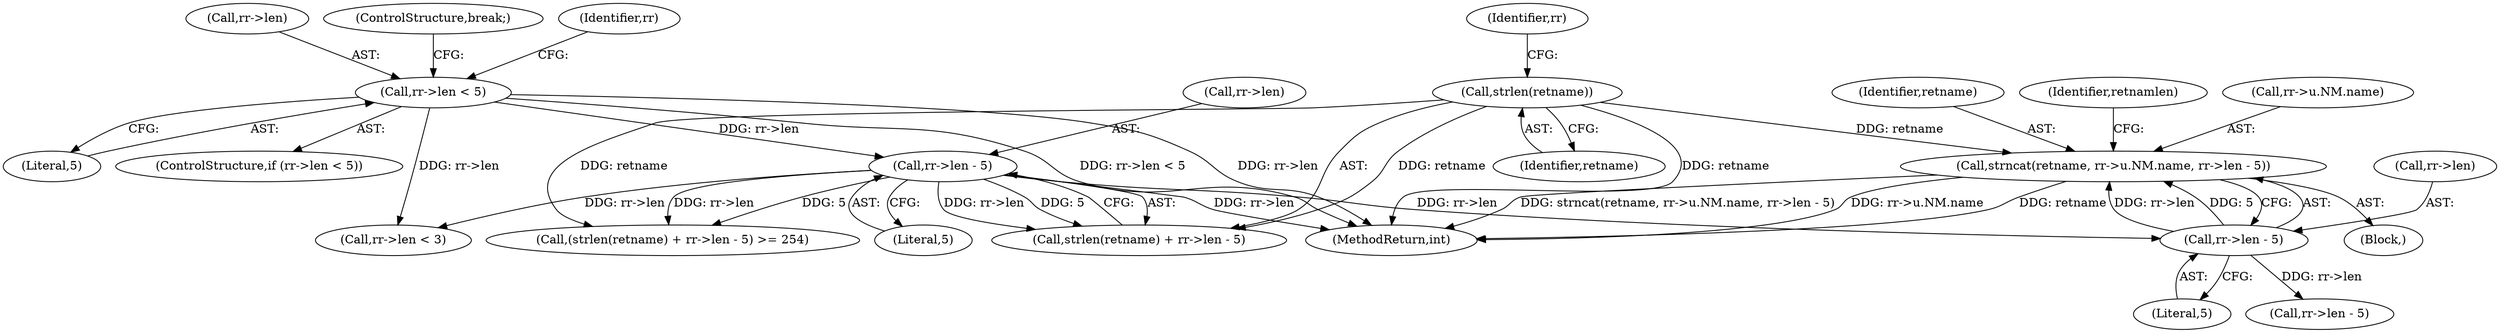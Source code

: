 digraph "0_linux_99d825822eade8d827a1817357cbf3f889a552d6@pointer" {
"1000325" [label="(Call,strncat(retname, rr->u.NM.name, rr->len - 5))"];
"1000312" [label="(Call,strlen(retname))"];
"1000334" [label="(Call,rr->len - 5)"];
"1000314" [label="(Call,rr->len - 5)"];
"1000271" [label="(Call,rr->len < 5)"];
"1000325" [label="(Call,strncat(retname, rr->u.NM.name, rr->len - 5))"];
"1000313" [label="(Identifier,retname)"];
"1000334" [label="(Call,rr->len - 5)"];
"1000311" [label="(Call,strlen(retname) + rr->len - 5)"];
"1000338" [label="(Literal,5)"];
"1000327" [label="(Call,rr->u.NM.name)"];
"1000326" [label="(Identifier,retname)"];
"1000318" [label="(Literal,5)"];
"1000312" [label="(Call,strlen(retname))"];
"1000314" [label="(Call,rr->len - 5)"];
"1000340" [label="(Identifier,retnamlen)"];
"1000310" [label="(Call,(strlen(retname) + rr->len - 5) >= 254)"];
"1000316" [label="(Identifier,rr)"];
"1000282" [label="(Identifier,rr)"];
"1000385" [label="(MethodReturn,int)"];
"1000335" [label="(Call,rr->len)"];
"1000166" [label="(Call,rr->len < 3)"];
"1000272" [label="(Call,rr->len)"];
"1000276" [label="(ControlStructure,break;)"];
"1000275" [label="(Literal,5)"];
"1000207" [label="(Block,)"];
"1000270" [label="(ControlStructure,if (rr->len < 5))"];
"1000341" [label="(Call,rr->len - 5)"];
"1000271" [label="(Call,rr->len < 5)"];
"1000315" [label="(Call,rr->len)"];
"1000325" -> "1000207"  [label="AST: "];
"1000325" -> "1000334"  [label="CFG: "];
"1000326" -> "1000325"  [label="AST: "];
"1000327" -> "1000325"  [label="AST: "];
"1000334" -> "1000325"  [label="AST: "];
"1000340" -> "1000325"  [label="CFG: "];
"1000325" -> "1000385"  [label="DDG: retname"];
"1000325" -> "1000385"  [label="DDG: strncat(retname, rr->u.NM.name, rr->len - 5)"];
"1000325" -> "1000385"  [label="DDG: rr->u.NM.name"];
"1000312" -> "1000325"  [label="DDG: retname"];
"1000334" -> "1000325"  [label="DDG: rr->len"];
"1000334" -> "1000325"  [label="DDG: 5"];
"1000312" -> "1000311"  [label="AST: "];
"1000312" -> "1000313"  [label="CFG: "];
"1000313" -> "1000312"  [label="AST: "];
"1000316" -> "1000312"  [label="CFG: "];
"1000312" -> "1000385"  [label="DDG: retname"];
"1000312" -> "1000310"  [label="DDG: retname"];
"1000312" -> "1000311"  [label="DDG: retname"];
"1000334" -> "1000338"  [label="CFG: "];
"1000335" -> "1000334"  [label="AST: "];
"1000338" -> "1000334"  [label="AST: "];
"1000314" -> "1000334"  [label="DDG: rr->len"];
"1000334" -> "1000341"  [label="DDG: rr->len"];
"1000314" -> "1000311"  [label="AST: "];
"1000314" -> "1000318"  [label="CFG: "];
"1000315" -> "1000314"  [label="AST: "];
"1000318" -> "1000314"  [label="AST: "];
"1000311" -> "1000314"  [label="CFG: "];
"1000314" -> "1000385"  [label="DDG: rr->len"];
"1000314" -> "1000166"  [label="DDG: rr->len"];
"1000314" -> "1000310"  [label="DDG: rr->len"];
"1000314" -> "1000310"  [label="DDG: 5"];
"1000314" -> "1000311"  [label="DDG: rr->len"];
"1000314" -> "1000311"  [label="DDG: 5"];
"1000271" -> "1000314"  [label="DDG: rr->len"];
"1000271" -> "1000270"  [label="AST: "];
"1000271" -> "1000275"  [label="CFG: "];
"1000272" -> "1000271"  [label="AST: "];
"1000275" -> "1000271"  [label="AST: "];
"1000276" -> "1000271"  [label="CFG: "];
"1000282" -> "1000271"  [label="CFG: "];
"1000271" -> "1000385"  [label="DDG: rr->len"];
"1000271" -> "1000385"  [label="DDG: rr->len < 5"];
"1000271" -> "1000166"  [label="DDG: rr->len"];
}
